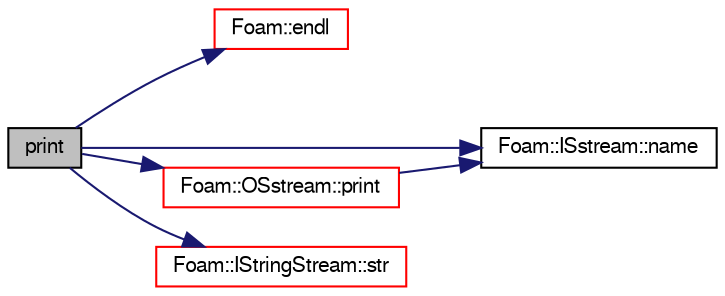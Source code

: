digraph "print"
{
  bgcolor="transparent";
  edge [fontname="FreeSans",fontsize="10",labelfontname="FreeSans",labelfontsize="10"];
  node [fontname="FreeSans",fontsize="10",shape=record];
  rankdir="LR";
  Node9866 [label="print",height=0.2,width=0.4,color="black", fillcolor="grey75", style="filled", fontcolor="black"];
  Node9866 -> Node9867 [color="midnightblue",fontsize="10",style="solid",fontname="FreeSans"];
  Node9867 [label="Foam::endl",height=0.2,width=0.4,color="red",URL="$a21124.html#a2db8fe02a0d3909e9351bb4275b23ce4",tooltip="Add newline and flush stream. "];
  Node9866 -> Node9869 [color="midnightblue",fontsize="10",style="solid",fontname="FreeSans"];
  Node9869 [label="Foam::ISstream::name",height=0.2,width=0.4,color="black",URL="$a26286.html#a41b2d01e5fd6e1bc71a895d8b8a86308",tooltip="Return the name of the stream. "];
  Node9866 -> Node9870 [color="midnightblue",fontsize="10",style="solid",fontname="FreeSans"];
  Node9870 [label="Foam::OSstream::print",height=0.2,width=0.4,color="red",URL="$a26290.html#aa61247f481294e0822e293753513bd29",tooltip="Print description of IOstream to Ostream. "];
  Node9870 -> Node9869 [color="midnightblue",fontsize="10",style="solid",fontname="FreeSans"];
  Node9866 -> Node9879 [color="midnightblue",fontsize="10",style="solid",fontname="FreeSans"];
  Node9879 [label="Foam::IStringStream::str",height=0.2,width=0.4,color="red",URL="$a26298.html#ae403f14d61d9789a749ee28fc10a50a9",tooltip="Return the string. "];
}
